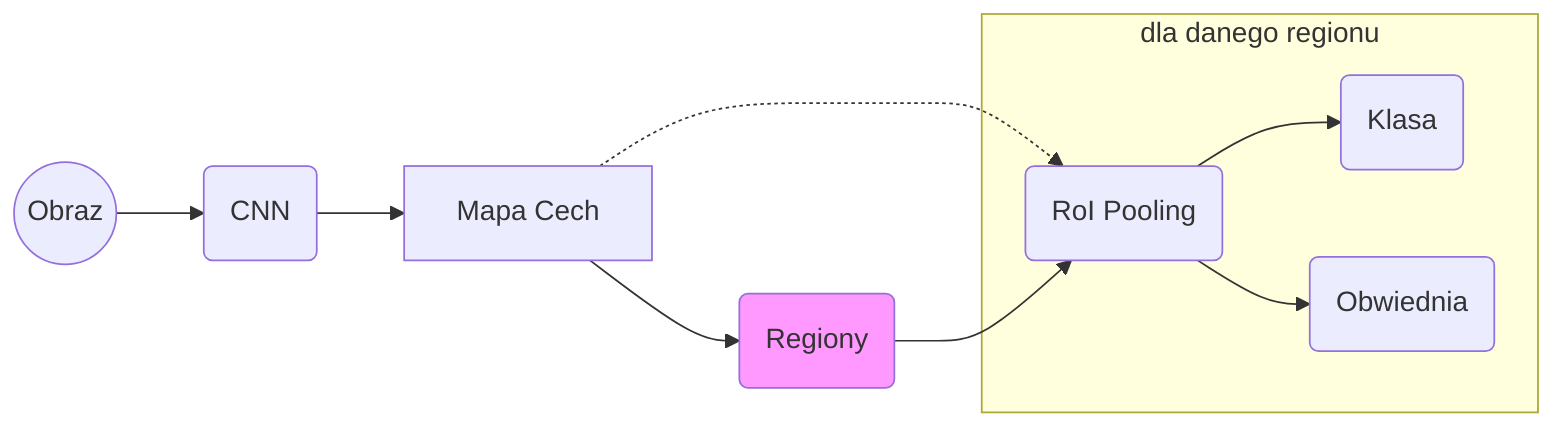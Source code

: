 graph LR

%% ...::: NODES :::...

input((Obraz))
cnn(CNN)
feature_map[Mapa Cech]
rpn(Regiony)
roi(RoI Pooling)

clas(Klasa)
bounding_box(Obwiednia)

%% ...::: STYLING :::...

%% style input fill:#bddaff,stroke:#4294ff
style rpn fill:#f9f

%% ...::: FLOWS :::...

input-->cnn
cnn-->feature_map
feature_map-->rpn

feature_map-.->roi
rpn-->roi
subgraph dla danego regionu
  roi-->clas
  roi-->bounding_box
end
